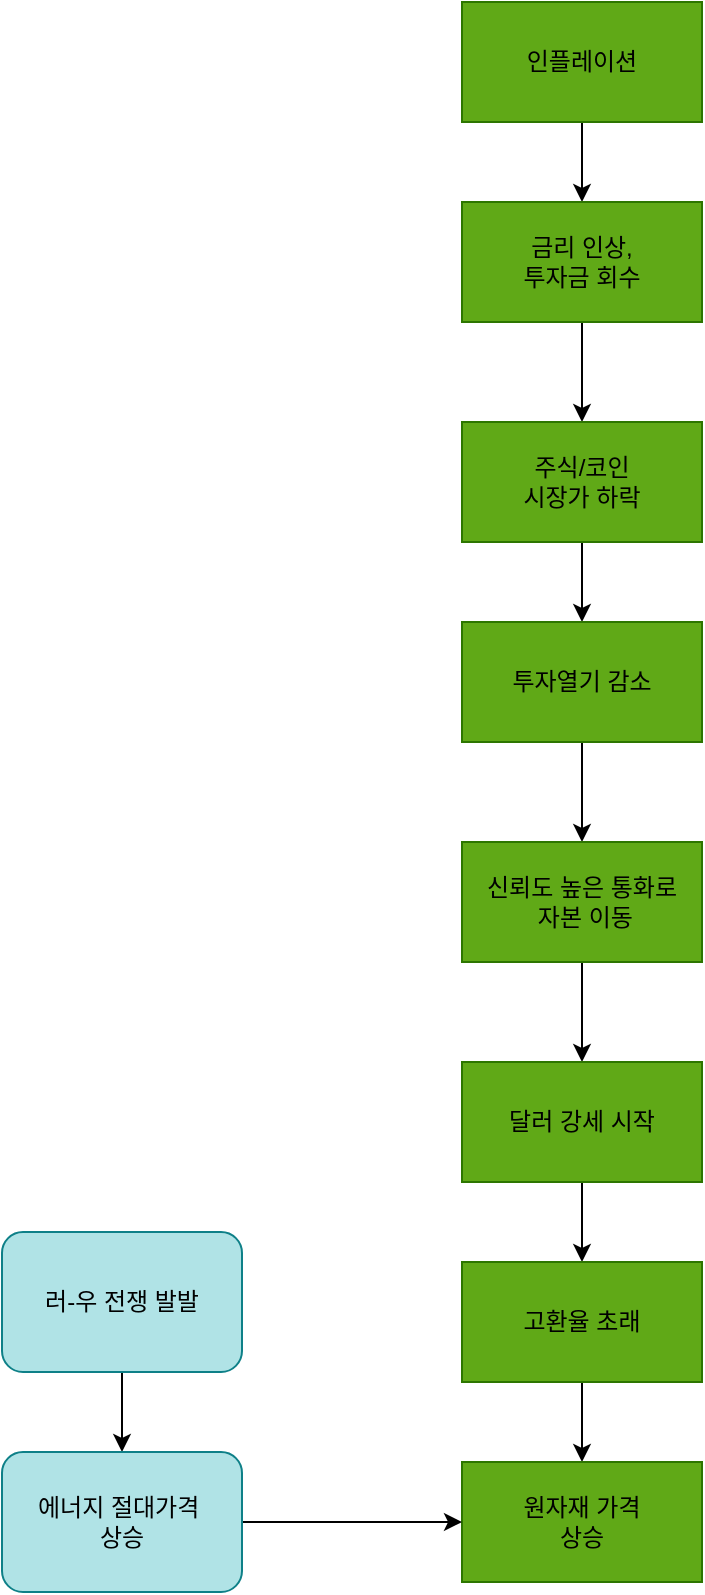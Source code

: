 <mxfile version="20.8.10" type="device"><diagram name="페이지-1" id="IkwNOU0qhHBYfhDU2j00"><mxGraphModel dx="1637" dy="542" grid="1" gridSize="10" guides="1" tooltips="1" connect="1" arrows="1" fold="1" page="1" pageScale="1" pageWidth="827" pageHeight="1169" math="0" shadow="0"><root><mxCell id="0"/><mxCell id="1" parent="0"/><mxCell id="XuKQJyZq4Ey39g04maqI-3" style="edgeStyle=orthogonalEdgeStyle;rounded=0;orthogonalLoop=1;jettySize=auto;html=1;exitX=0.5;exitY=1;exitDx=0;exitDy=0;entryX=0.5;entryY=0;entryDx=0;entryDy=0;" edge="1" parent="1" source="XuKQJyZq4Ey39g04maqI-1" target="XuKQJyZq4Ey39g04maqI-2"><mxGeometry relative="1" as="geometry"/></mxCell><mxCell id="XuKQJyZq4Ey39g04maqI-1" value="&lt;font color=&quot;#000000&quot;&gt;인플레이션&lt;/font&gt;" style="rounded=0;whiteSpace=wrap;html=1;fillColor=#60a917;fontColor=#ffffff;strokeColor=#2D7600;" vertex="1" parent="1"><mxGeometry x="130" y="70" width="120" height="60" as="geometry"/></mxCell><mxCell id="XuKQJyZq4Ey39g04maqI-5" style="edgeStyle=orthogonalEdgeStyle;rounded=0;orthogonalLoop=1;jettySize=auto;html=1;exitX=0.5;exitY=1;exitDx=0;exitDy=0;entryX=0.5;entryY=0;entryDx=0;entryDy=0;" edge="1" parent="1" source="XuKQJyZq4Ey39g04maqI-2" target="XuKQJyZq4Ey39g04maqI-4"><mxGeometry relative="1" as="geometry"/></mxCell><mxCell id="XuKQJyZq4Ey39g04maqI-2" value="&lt;font color=&quot;#000000&quot;&gt;금리 인상,&lt;br&gt;투자금 회수&lt;br&gt;&lt;/font&gt;" style="rounded=0;whiteSpace=wrap;html=1;fillColor=#60a917;fontColor=#ffffff;strokeColor=#2D7600;" vertex="1" parent="1"><mxGeometry x="130" y="170" width="120" height="60" as="geometry"/></mxCell><mxCell id="XuKQJyZq4Ey39g04maqI-7" style="edgeStyle=orthogonalEdgeStyle;rounded=0;orthogonalLoop=1;jettySize=auto;html=1;exitX=0.5;exitY=1;exitDx=0;exitDy=0;entryX=0.5;entryY=0;entryDx=0;entryDy=0;" edge="1" parent="1" source="XuKQJyZq4Ey39g04maqI-4" target="XuKQJyZq4Ey39g04maqI-6"><mxGeometry relative="1" as="geometry"/></mxCell><mxCell id="XuKQJyZq4Ey39g04maqI-4" value="&lt;font color=&quot;#000000&quot;&gt;주식/코인 &lt;br&gt;시장가 하락&lt;/font&gt;" style="rounded=0;whiteSpace=wrap;html=1;fillColor=#60a917;fontColor=#ffffff;strokeColor=#2D7600;" vertex="1" parent="1"><mxGeometry x="130" y="280" width="120" height="60" as="geometry"/></mxCell><mxCell id="XuKQJyZq4Ey39g04maqI-9" style="edgeStyle=orthogonalEdgeStyle;rounded=0;orthogonalLoop=1;jettySize=auto;html=1;exitX=0.5;exitY=1;exitDx=0;exitDy=0;entryX=0.5;entryY=0;entryDx=0;entryDy=0;" edge="1" parent="1" source="XuKQJyZq4Ey39g04maqI-6" target="XuKQJyZq4Ey39g04maqI-8"><mxGeometry relative="1" as="geometry"/></mxCell><mxCell id="XuKQJyZq4Ey39g04maqI-6" value="&lt;font color=&quot;#000000&quot;&gt;투자열기 감소&lt;/font&gt;" style="rounded=0;whiteSpace=wrap;html=1;fillColor=#60a917;fontColor=#ffffff;strokeColor=#2D7600;" vertex="1" parent="1"><mxGeometry x="130" y="380" width="120" height="60" as="geometry"/></mxCell><mxCell id="XuKQJyZq4Ey39g04maqI-11" style="edgeStyle=orthogonalEdgeStyle;rounded=0;orthogonalLoop=1;jettySize=auto;html=1;exitX=0.5;exitY=1;exitDx=0;exitDy=0;entryX=0.5;entryY=0;entryDx=0;entryDy=0;" edge="1" parent="1" source="XuKQJyZq4Ey39g04maqI-8" target="XuKQJyZq4Ey39g04maqI-10"><mxGeometry relative="1" as="geometry"/></mxCell><mxCell id="XuKQJyZq4Ey39g04maqI-8" value="&lt;font color=&quot;#000000&quot;&gt;신뢰도 높은 통화로&lt;br&gt;&amp;nbsp;자본 이동&lt;/font&gt;" style="rounded=0;whiteSpace=wrap;html=1;fillColor=#60a917;fontColor=#ffffff;strokeColor=#2D7600;" vertex="1" parent="1"><mxGeometry x="130" y="490" width="120" height="60" as="geometry"/></mxCell><mxCell id="XuKQJyZq4Ey39g04maqI-13" style="edgeStyle=orthogonalEdgeStyle;rounded=0;orthogonalLoop=1;jettySize=auto;html=1;exitX=0.5;exitY=1;exitDx=0;exitDy=0;entryX=0.5;entryY=0;entryDx=0;entryDy=0;" edge="1" parent="1" source="XuKQJyZq4Ey39g04maqI-10" target="XuKQJyZq4Ey39g04maqI-12"><mxGeometry relative="1" as="geometry"/></mxCell><mxCell id="XuKQJyZq4Ey39g04maqI-10" value="&lt;font color=&quot;#000000&quot;&gt;달러 강세 시작&lt;/font&gt;" style="rounded=0;whiteSpace=wrap;html=1;fillColor=#60a917;fontColor=#ffffff;strokeColor=#2D7600;" vertex="1" parent="1"><mxGeometry x="130" y="600" width="120" height="60" as="geometry"/></mxCell><mxCell id="XuKQJyZq4Ey39g04maqI-15" style="edgeStyle=orthogonalEdgeStyle;rounded=0;orthogonalLoop=1;jettySize=auto;html=1;exitX=0.5;exitY=1;exitDx=0;exitDy=0;entryX=0.5;entryY=0;entryDx=0;entryDy=0;" edge="1" parent="1" source="XuKQJyZq4Ey39g04maqI-12" target="XuKQJyZq4Ey39g04maqI-14"><mxGeometry relative="1" as="geometry"/></mxCell><mxCell id="XuKQJyZq4Ey39g04maqI-12" value="&lt;font color=&quot;#000000&quot;&gt;고환율 초래&lt;/font&gt;" style="rounded=0;whiteSpace=wrap;html=1;fillColor=#60a917;fontColor=#ffffff;strokeColor=#2D7600;" vertex="1" parent="1"><mxGeometry x="130" y="700" width="120" height="60" as="geometry"/></mxCell><mxCell id="XuKQJyZq4Ey39g04maqI-14" value="&lt;font color=&quot;#000000&quot;&gt;원자재 가격&lt;br&gt;상승&lt;br&gt;&lt;/font&gt;" style="rounded=0;whiteSpace=wrap;html=1;fillColor=#60a917;fontColor=#ffffff;strokeColor=#2D7600;" vertex="1" parent="1"><mxGeometry x="130" y="800" width="120" height="60" as="geometry"/></mxCell><mxCell id="XuKQJyZq4Ey39g04maqI-19" style="edgeStyle=orthogonalEdgeStyle;rounded=0;orthogonalLoop=1;jettySize=auto;html=1;exitX=0.5;exitY=1;exitDx=0;exitDy=0;entryX=0.5;entryY=0;entryDx=0;entryDy=0;" edge="1" parent="1" source="XuKQJyZq4Ey39g04maqI-16" target="XuKQJyZq4Ey39g04maqI-18"><mxGeometry relative="1" as="geometry"/></mxCell><mxCell id="XuKQJyZq4Ey39g04maqI-16" value="&lt;font color=&quot;#000000&quot;&gt;러-우 전쟁 발발&lt;/font&gt;" style="rounded=1;whiteSpace=wrap;html=1;fillColor=#b0e3e6;strokeColor=#0e8088;" vertex="1" parent="1"><mxGeometry x="-100" y="685" width="120" height="70" as="geometry"/></mxCell><mxCell id="XuKQJyZq4Ey39g04maqI-20" style="edgeStyle=orthogonalEdgeStyle;rounded=0;orthogonalLoop=1;jettySize=auto;html=1;exitX=1;exitY=0.5;exitDx=0;exitDy=0;entryX=0;entryY=0.5;entryDx=0;entryDy=0;" edge="1" parent="1" source="XuKQJyZq4Ey39g04maqI-18" target="XuKQJyZq4Ey39g04maqI-14"><mxGeometry relative="1" as="geometry"/></mxCell><mxCell id="XuKQJyZq4Ey39g04maqI-18" value="&lt;font color=&quot;#000000&quot;&gt;에너지 절대가격&amp;nbsp;&lt;br&gt;상승&lt;br&gt;&lt;/font&gt;" style="rounded=1;whiteSpace=wrap;html=1;fillColor=#b0e3e6;strokeColor=#0e8088;" vertex="1" parent="1"><mxGeometry x="-100" y="795" width="120" height="70" as="geometry"/></mxCell></root></mxGraphModel></diagram></mxfile>